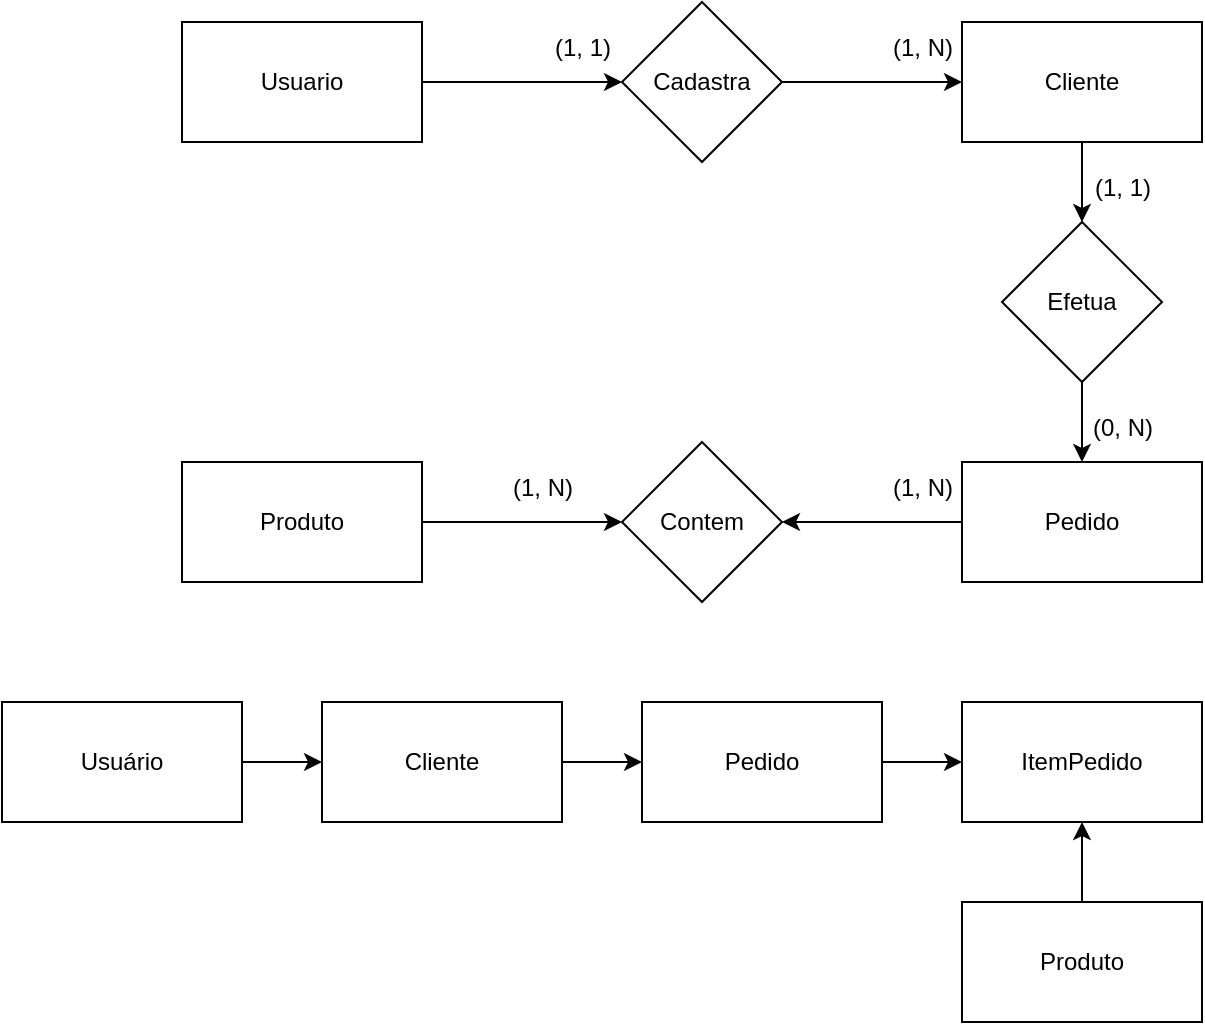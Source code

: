 <mxfile version="26.2.9">
  <diagram id="C5RBs43oDa-KdzZeNtuy" name="Page-1">
    <mxGraphModel dx="1420" dy="794" grid="1" gridSize="10" guides="1" tooltips="1" connect="1" arrows="1" fold="1" page="1" pageScale="1" pageWidth="827" pageHeight="1169" math="0" shadow="0">
      <root>
        <mxCell id="WIyWlLk6GJQsqaUBKTNV-0" />
        <mxCell id="WIyWlLk6GJQsqaUBKTNV-1" parent="WIyWlLk6GJQsqaUBKTNV-0" />
        <mxCell id="DEU6iOKmGE-pn7RC5euh-9" style="edgeStyle=orthogonalEdgeStyle;rounded=0;orthogonalLoop=1;jettySize=auto;html=1;exitX=1;exitY=0.5;exitDx=0;exitDy=0;entryX=0;entryY=0.5;entryDx=0;entryDy=0;" edge="1" parent="WIyWlLk6GJQsqaUBKTNV-1" source="DEU6iOKmGE-pn7RC5euh-0" target="DEU6iOKmGE-pn7RC5euh-2">
          <mxGeometry relative="1" as="geometry" />
        </mxCell>
        <mxCell id="DEU6iOKmGE-pn7RC5euh-0" value="Cadastra" style="rhombus;whiteSpace=wrap;html=1;" vertex="1" parent="WIyWlLk6GJQsqaUBKTNV-1">
          <mxGeometry x="440" y="90" width="80" height="80" as="geometry" />
        </mxCell>
        <mxCell id="DEU6iOKmGE-pn7RC5euh-8" style="edgeStyle=orthogonalEdgeStyle;rounded=0;orthogonalLoop=1;jettySize=auto;html=1;exitX=1;exitY=0.5;exitDx=0;exitDy=0;entryX=0;entryY=0.5;entryDx=0;entryDy=0;" edge="1" parent="WIyWlLk6GJQsqaUBKTNV-1" source="DEU6iOKmGE-pn7RC5euh-1" target="DEU6iOKmGE-pn7RC5euh-0">
          <mxGeometry relative="1" as="geometry" />
        </mxCell>
        <mxCell id="DEU6iOKmGE-pn7RC5euh-1" value="Usuario" style="rounded=0;whiteSpace=wrap;html=1;" vertex="1" parent="WIyWlLk6GJQsqaUBKTNV-1">
          <mxGeometry x="220" y="100" width="120" height="60" as="geometry" />
        </mxCell>
        <mxCell id="DEU6iOKmGE-pn7RC5euh-10" style="edgeStyle=orthogonalEdgeStyle;rounded=0;orthogonalLoop=1;jettySize=auto;html=1;exitX=0.5;exitY=1;exitDx=0;exitDy=0;entryX=0.5;entryY=0;entryDx=0;entryDy=0;" edge="1" parent="WIyWlLk6GJQsqaUBKTNV-1" source="DEU6iOKmGE-pn7RC5euh-2" target="DEU6iOKmGE-pn7RC5euh-3">
          <mxGeometry relative="1" as="geometry" />
        </mxCell>
        <mxCell id="DEU6iOKmGE-pn7RC5euh-2" value="Cliente" style="rounded=0;whiteSpace=wrap;html=1;" vertex="1" parent="WIyWlLk6GJQsqaUBKTNV-1">
          <mxGeometry x="610" y="100" width="120" height="60" as="geometry" />
        </mxCell>
        <mxCell id="DEU6iOKmGE-pn7RC5euh-11" style="edgeStyle=orthogonalEdgeStyle;rounded=0;orthogonalLoop=1;jettySize=auto;html=1;exitX=0.5;exitY=1;exitDx=0;exitDy=0;entryX=0.5;entryY=0;entryDx=0;entryDy=0;" edge="1" parent="WIyWlLk6GJQsqaUBKTNV-1" source="DEU6iOKmGE-pn7RC5euh-3" target="DEU6iOKmGE-pn7RC5euh-4">
          <mxGeometry relative="1" as="geometry" />
        </mxCell>
        <mxCell id="DEU6iOKmGE-pn7RC5euh-3" value="Efetua" style="rhombus;whiteSpace=wrap;html=1;" vertex="1" parent="WIyWlLk6GJQsqaUBKTNV-1">
          <mxGeometry x="630" y="200" width="80" height="80" as="geometry" />
        </mxCell>
        <mxCell id="DEU6iOKmGE-pn7RC5euh-12" style="edgeStyle=orthogonalEdgeStyle;rounded=0;orthogonalLoop=1;jettySize=auto;html=1;exitX=0;exitY=0.5;exitDx=0;exitDy=0;entryX=1;entryY=0.5;entryDx=0;entryDy=0;" edge="1" parent="WIyWlLk6GJQsqaUBKTNV-1" source="DEU6iOKmGE-pn7RC5euh-4" target="DEU6iOKmGE-pn7RC5euh-5">
          <mxGeometry relative="1" as="geometry" />
        </mxCell>
        <mxCell id="DEU6iOKmGE-pn7RC5euh-4" value="Pedido" style="rounded=0;whiteSpace=wrap;html=1;" vertex="1" parent="WIyWlLk6GJQsqaUBKTNV-1">
          <mxGeometry x="610" y="320" width="120" height="60" as="geometry" />
        </mxCell>
        <mxCell id="DEU6iOKmGE-pn7RC5euh-5" value="Contem" style="rhombus;whiteSpace=wrap;html=1;" vertex="1" parent="WIyWlLk6GJQsqaUBKTNV-1">
          <mxGeometry x="440" y="310" width="80" height="80" as="geometry" />
        </mxCell>
        <mxCell id="DEU6iOKmGE-pn7RC5euh-13" style="edgeStyle=orthogonalEdgeStyle;rounded=0;orthogonalLoop=1;jettySize=auto;html=1;exitX=1;exitY=0.5;exitDx=0;exitDy=0;entryX=0;entryY=0.5;entryDx=0;entryDy=0;" edge="1" parent="WIyWlLk6GJQsqaUBKTNV-1" source="DEU6iOKmGE-pn7RC5euh-6" target="DEU6iOKmGE-pn7RC5euh-5">
          <mxGeometry relative="1" as="geometry" />
        </mxCell>
        <mxCell id="DEU6iOKmGE-pn7RC5euh-6" value="Produto" style="rounded=0;whiteSpace=wrap;html=1;" vertex="1" parent="WIyWlLk6GJQsqaUBKTNV-1">
          <mxGeometry x="220" y="320" width="120" height="60" as="geometry" />
        </mxCell>
        <mxCell id="DEU6iOKmGE-pn7RC5euh-14" value="(1, 1)" style="text;html=1;align=center;verticalAlign=middle;resizable=0;points=[];autosize=1;strokeColor=none;fillColor=none;" vertex="1" parent="WIyWlLk6GJQsqaUBKTNV-1">
          <mxGeometry x="395" y="98" width="50" height="30" as="geometry" />
        </mxCell>
        <mxCell id="DEU6iOKmGE-pn7RC5euh-15" value="(1, N)" style="text;html=1;align=center;verticalAlign=middle;resizable=0;points=[];autosize=1;strokeColor=none;fillColor=none;" vertex="1" parent="WIyWlLk6GJQsqaUBKTNV-1">
          <mxGeometry x="565" y="98" width="50" height="30" as="geometry" />
        </mxCell>
        <mxCell id="DEU6iOKmGE-pn7RC5euh-16" value="(1, 1)" style="text;html=1;align=center;verticalAlign=middle;resizable=0;points=[];autosize=1;strokeColor=none;fillColor=none;" vertex="1" parent="WIyWlLk6GJQsqaUBKTNV-1">
          <mxGeometry x="665" y="168" width="50" height="30" as="geometry" />
        </mxCell>
        <mxCell id="DEU6iOKmGE-pn7RC5euh-17" value="(0, N)" style="text;html=1;align=center;verticalAlign=middle;resizable=0;points=[];autosize=1;strokeColor=none;fillColor=none;" vertex="1" parent="WIyWlLk6GJQsqaUBKTNV-1">
          <mxGeometry x="665" y="288" width="50" height="30" as="geometry" />
        </mxCell>
        <mxCell id="DEU6iOKmGE-pn7RC5euh-19" value="(1, N)" style="text;html=1;align=center;verticalAlign=middle;resizable=0;points=[];autosize=1;strokeColor=none;fillColor=none;" vertex="1" parent="WIyWlLk6GJQsqaUBKTNV-1">
          <mxGeometry x="565" y="318" width="50" height="30" as="geometry" />
        </mxCell>
        <mxCell id="DEU6iOKmGE-pn7RC5euh-20" value="(1, N)" style="text;html=1;align=center;verticalAlign=middle;resizable=0;points=[];autosize=1;strokeColor=none;fillColor=none;" vertex="1" parent="WIyWlLk6GJQsqaUBKTNV-1">
          <mxGeometry x="375" y="318" width="50" height="30" as="geometry" />
        </mxCell>
        <mxCell id="DEU6iOKmGE-pn7RC5euh-30" style="edgeStyle=orthogonalEdgeStyle;rounded=0;orthogonalLoop=1;jettySize=auto;html=1;exitX=1;exitY=0.5;exitDx=0;exitDy=0;entryX=0;entryY=0.5;entryDx=0;entryDy=0;" edge="1" parent="WIyWlLk6GJQsqaUBKTNV-1" source="DEU6iOKmGE-pn7RC5euh-21" target="DEU6iOKmGE-pn7RC5euh-22">
          <mxGeometry relative="1" as="geometry" />
        </mxCell>
        <mxCell id="DEU6iOKmGE-pn7RC5euh-21" value="Usuário" style="rounded=0;whiteSpace=wrap;html=1;" vertex="1" parent="WIyWlLk6GJQsqaUBKTNV-1">
          <mxGeometry x="130" y="440" width="120" height="60" as="geometry" />
        </mxCell>
        <mxCell id="DEU6iOKmGE-pn7RC5euh-29" style="edgeStyle=orthogonalEdgeStyle;rounded=0;orthogonalLoop=1;jettySize=auto;html=1;exitX=1;exitY=0.5;exitDx=0;exitDy=0;entryX=0;entryY=0.5;entryDx=0;entryDy=0;" edge="1" parent="WIyWlLk6GJQsqaUBKTNV-1" source="DEU6iOKmGE-pn7RC5euh-22" target="DEU6iOKmGE-pn7RC5euh-23">
          <mxGeometry relative="1" as="geometry" />
        </mxCell>
        <mxCell id="DEU6iOKmGE-pn7RC5euh-22" value="Cliente" style="rounded=0;whiteSpace=wrap;html=1;" vertex="1" parent="WIyWlLk6GJQsqaUBKTNV-1">
          <mxGeometry x="290" y="440" width="120" height="60" as="geometry" />
        </mxCell>
        <mxCell id="DEU6iOKmGE-pn7RC5euh-28" style="edgeStyle=orthogonalEdgeStyle;rounded=0;orthogonalLoop=1;jettySize=auto;html=1;exitX=1;exitY=0.5;exitDx=0;exitDy=0;entryX=0;entryY=0.5;entryDx=0;entryDy=0;" edge="1" parent="WIyWlLk6GJQsqaUBKTNV-1" source="DEU6iOKmGE-pn7RC5euh-23" target="DEU6iOKmGE-pn7RC5euh-24">
          <mxGeometry relative="1" as="geometry" />
        </mxCell>
        <mxCell id="DEU6iOKmGE-pn7RC5euh-23" value="Pedido" style="rounded=0;whiteSpace=wrap;html=1;" vertex="1" parent="WIyWlLk6GJQsqaUBKTNV-1">
          <mxGeometry x="450" y="440" width="120" height="60" as="geometry" />
        </mxCell>
        <mxCell id="DEU6iOKmGE-pn7RC5euh-24" value="ItemPedido" style="rounded=0;whiteSpace=wrap;html=1;" vertex="1" parent="WIyWlLk6GJQsqaUBKTNV-1">
          <mxGeometry x="610" y="440" width="120" height="60" as="geometry" />
        </mxCell>
        <mxCell id="DEU6iOKmGE-pn7RC5euh-27" style="edgeStyle=orthogonalEdgeStyle;rounded=0;orthogonalLoop=1;jettySize=auto;html=1;exitX=0.5;exitY=0;exitDx=0;exitDy=0;entryX=0.5;entryY=1;entryDx=0;entryDy=0;" edge="1" parent="WIyWlLk6GJQsqaUBKTNV-1" source="DEU6iOKmGE-pn7RC5euh-25" target="DEU6iOKmGE-pn7RC5euh-24">
          <mxGeometry relative="1" as="geometry" />
        </mxCell>
        <mxCell id="DEU6iOKmGE-pn7RC5euh-25" value="Produto" style="rounded=0;whiteSpace=wrap;html=1;" vertex="1" parent="WIyWlLk6GJQsqaUBKTNV-1">
          <mxGeometry x="610" y="540" width="120" height="60" as="geometry" />
        </mxCell>
      </root>
    </mxGraphModel>
  </diagram>
</mxfile>
